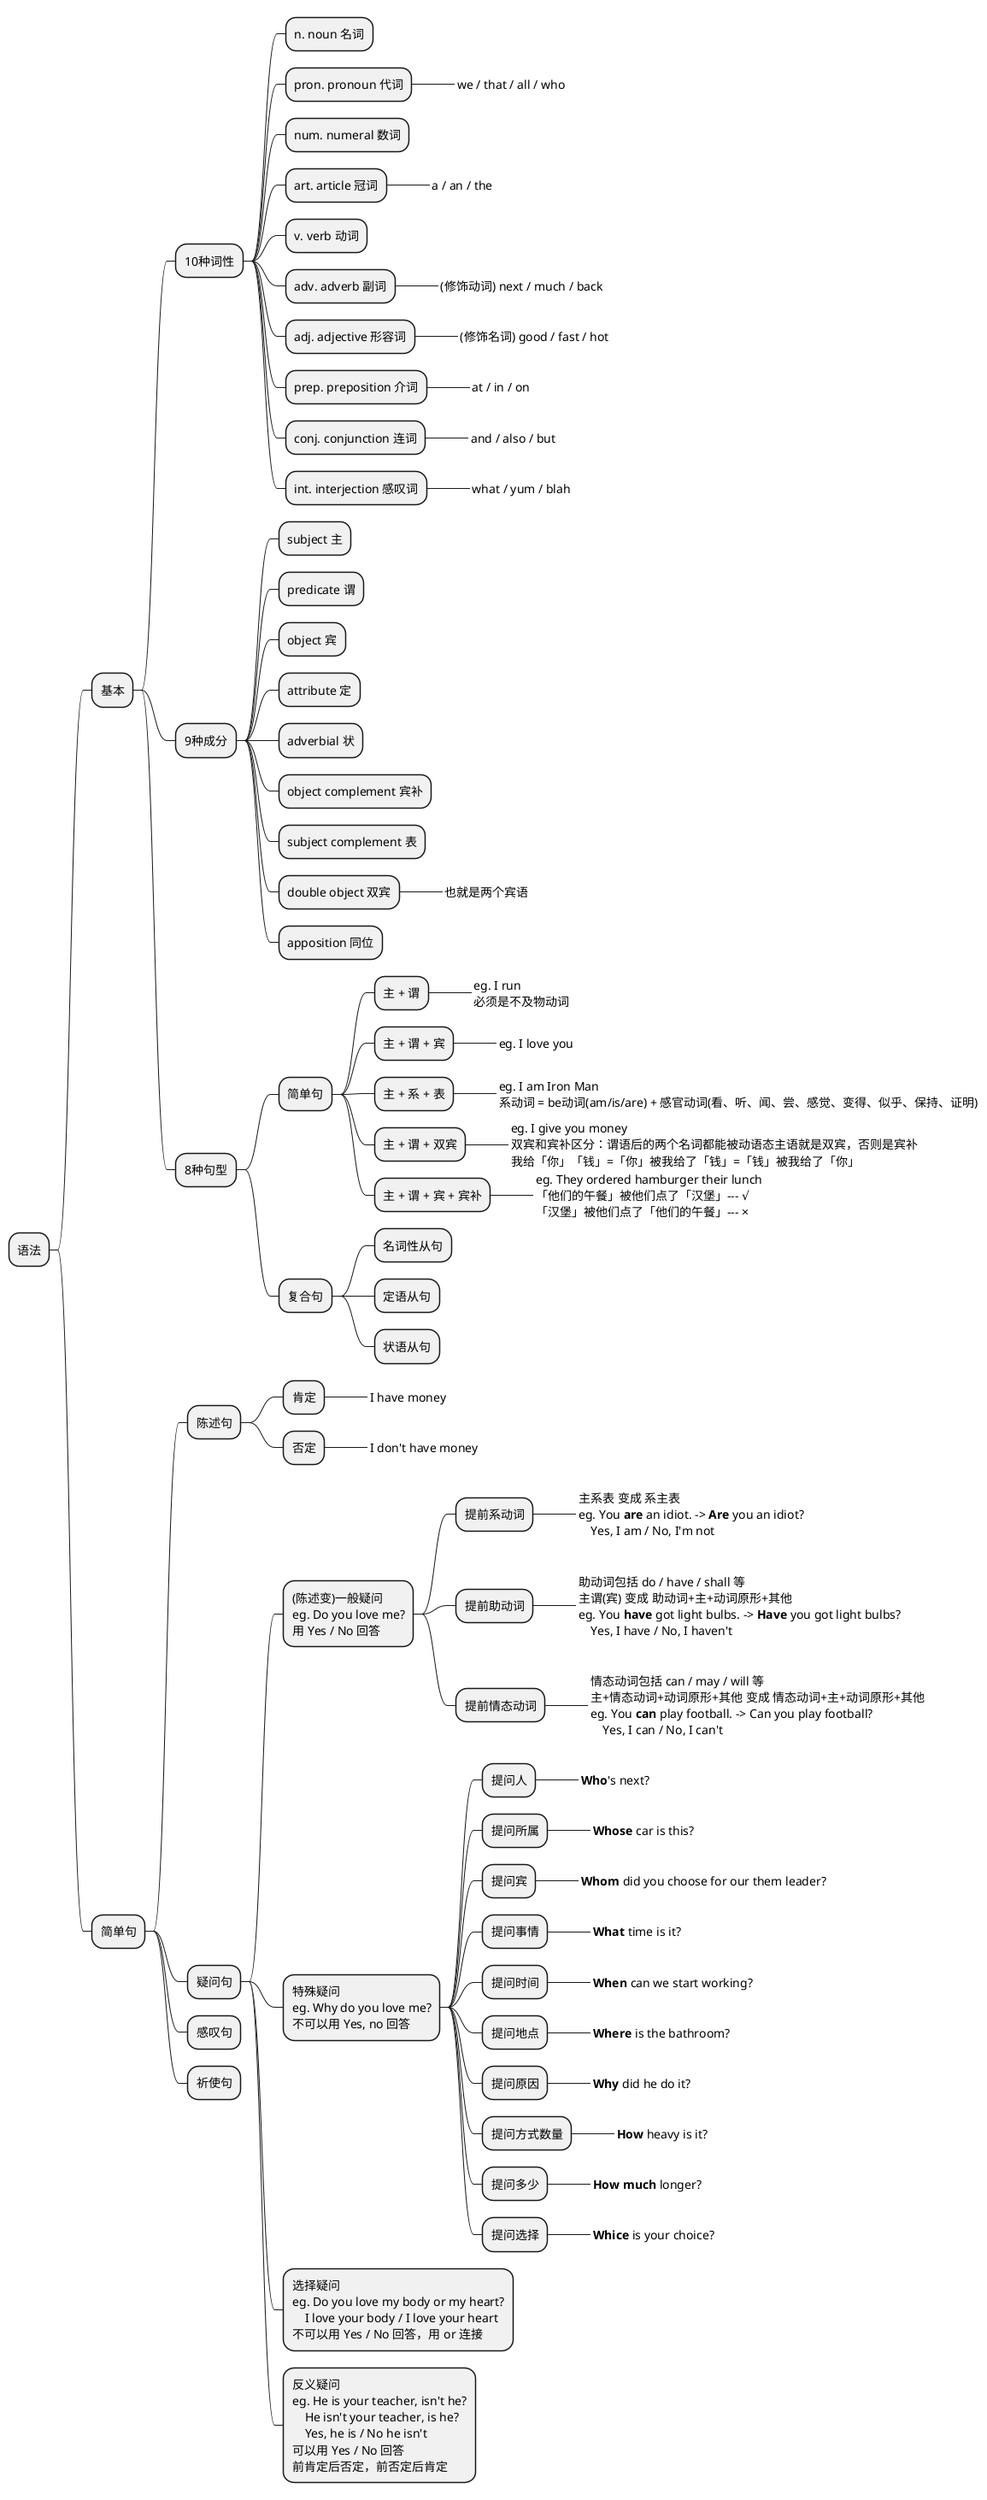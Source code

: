 @startmindmap

* 语法
** 基本
*** 10种词性
**** n. noun 名词
**** pron. pronoun 代词
*****_ we / that / all / who
**** num. numeral 数词
**** art. article 冠词
*****_ a / an / the
**** v. verb 动词
**** adv. adverb 副词
*****_ (修饰动词) next / much / back
**** adj. adjective 形容词
*****_ (修饰名词) good / fast / hot
**** prep. preposition 介词
*****_ at / in / on
**** conj. conjunction 连词
*****_ and / also / but
**** int. interjection 感叹词
*****_ what / yum / blah

*** 9种成分
**** subject 主
**** predicate 谓
**** object 宾
**** attribute 定
**** adverbial 状
**** object complement 宾补
**** subject complement 表
**** double object 双宾
*****_ 也就是两个宾语
**** apposition 同位

*** 8种句型
**** 简单句
***** 主 + 谓
******_:eg. I run
必须是不及物动词;
***** 主 + 谓 + 宾
******_ eg. I love you
***** 主 + 系 + 表
******_:eg. I am Iron Man
系动词 = be动词(am/is/are) + 感官动词(看、听、闻、尝、感觉、变得、似乎、保持、证明);
***** 主 + 谓 + 双宾
******_:eg. I give you money
双宾和宾补区分：谓语后的两个名词都能被动语态主语就是双宾，否则是宾补
我给「你」「钱」=「你」被我给了「钱」=「钱」被我给了「你」;
***** 主 + 谓 + 宾 + 宾补
******_:eg. They ordered hamburger their lunch
「他们的午餐」被他们点了「汉堡」--- √
「汉堡」被他们点了「他们的午餐」--- ×;
**** 复合句
***** 名词性从句
***** 定语从句
***** 状语从句

** 简单句
*** 陈述句
**** 肯定
*****_ I have money
**** 否定
*****_ I don't have money
*** 疑问句
****:(陈述变)一般疑问
eg. Do you love me?
用 Yes / No 回答;
***** 提前系动词
******_:
主系表 变成 系主表
eg. You <b>are</b> an idiot. -> <b>Are</b> you an idiot?
    Yes, I am / No, I'm not
;
***** 提前助动词
******_:
助动词包括 do / have / shall 等
主谓(宾) 变成 助动词+主+动词原形+其他
eg. You <b>have</b> got light bulbs. -> <b>Have</b> you got light bulbs?
    Yes, I have / No, I haven't
;
***** 提前情态动词
******_:
情态动词包括 can / may / will 等
主+情态动词+动词原形+其他 变成 情态动词+主+动词原形+其他
eg. You <b>can</b> play football. -> Can you play football?
    Yes, I can / No, I can't
;

****:特殊疑问
eg. Why do you love me?
不可以用 Yes, no 回答;
***** 提问人
******_ <b>Who</b>'s next?
***** 提问所属
******_ <b>Whose</b> car is this?
***** 提问宾
******_ <b>Whom</b> did you choose for our them leader?
***** 提问事情
******_ <b>What</b> time is it?
***** 提问时间
******_ <b>When</b> can we start working?
***** 提问地点
******_ <b>Where</b> is the bathroom?
***** 提问原因
******_ <b>Why</b> did he do it?
***** 提问方式数量
******_ <b>How</b> heavy is it?
***** 提问多少
******_ <b>How much</b> longer?
***** 提问选择
******_ <b>Whice</b> is your choice?

****:选择疑问
eg. Do you love my body or my heart?
    I love your body / I love your heart
不可以用 Yes / No 回答，用 or 连接;

****:反义疑问
eg. He is your teacher, isn't he?
    He isn't your teacher, is he?
    Yes, he is / No he isn't
可以用 Yes / No 回答
前肯定后否定，前否定后肯定;
*** 感叹句
*** 祈使句

@endmindmap